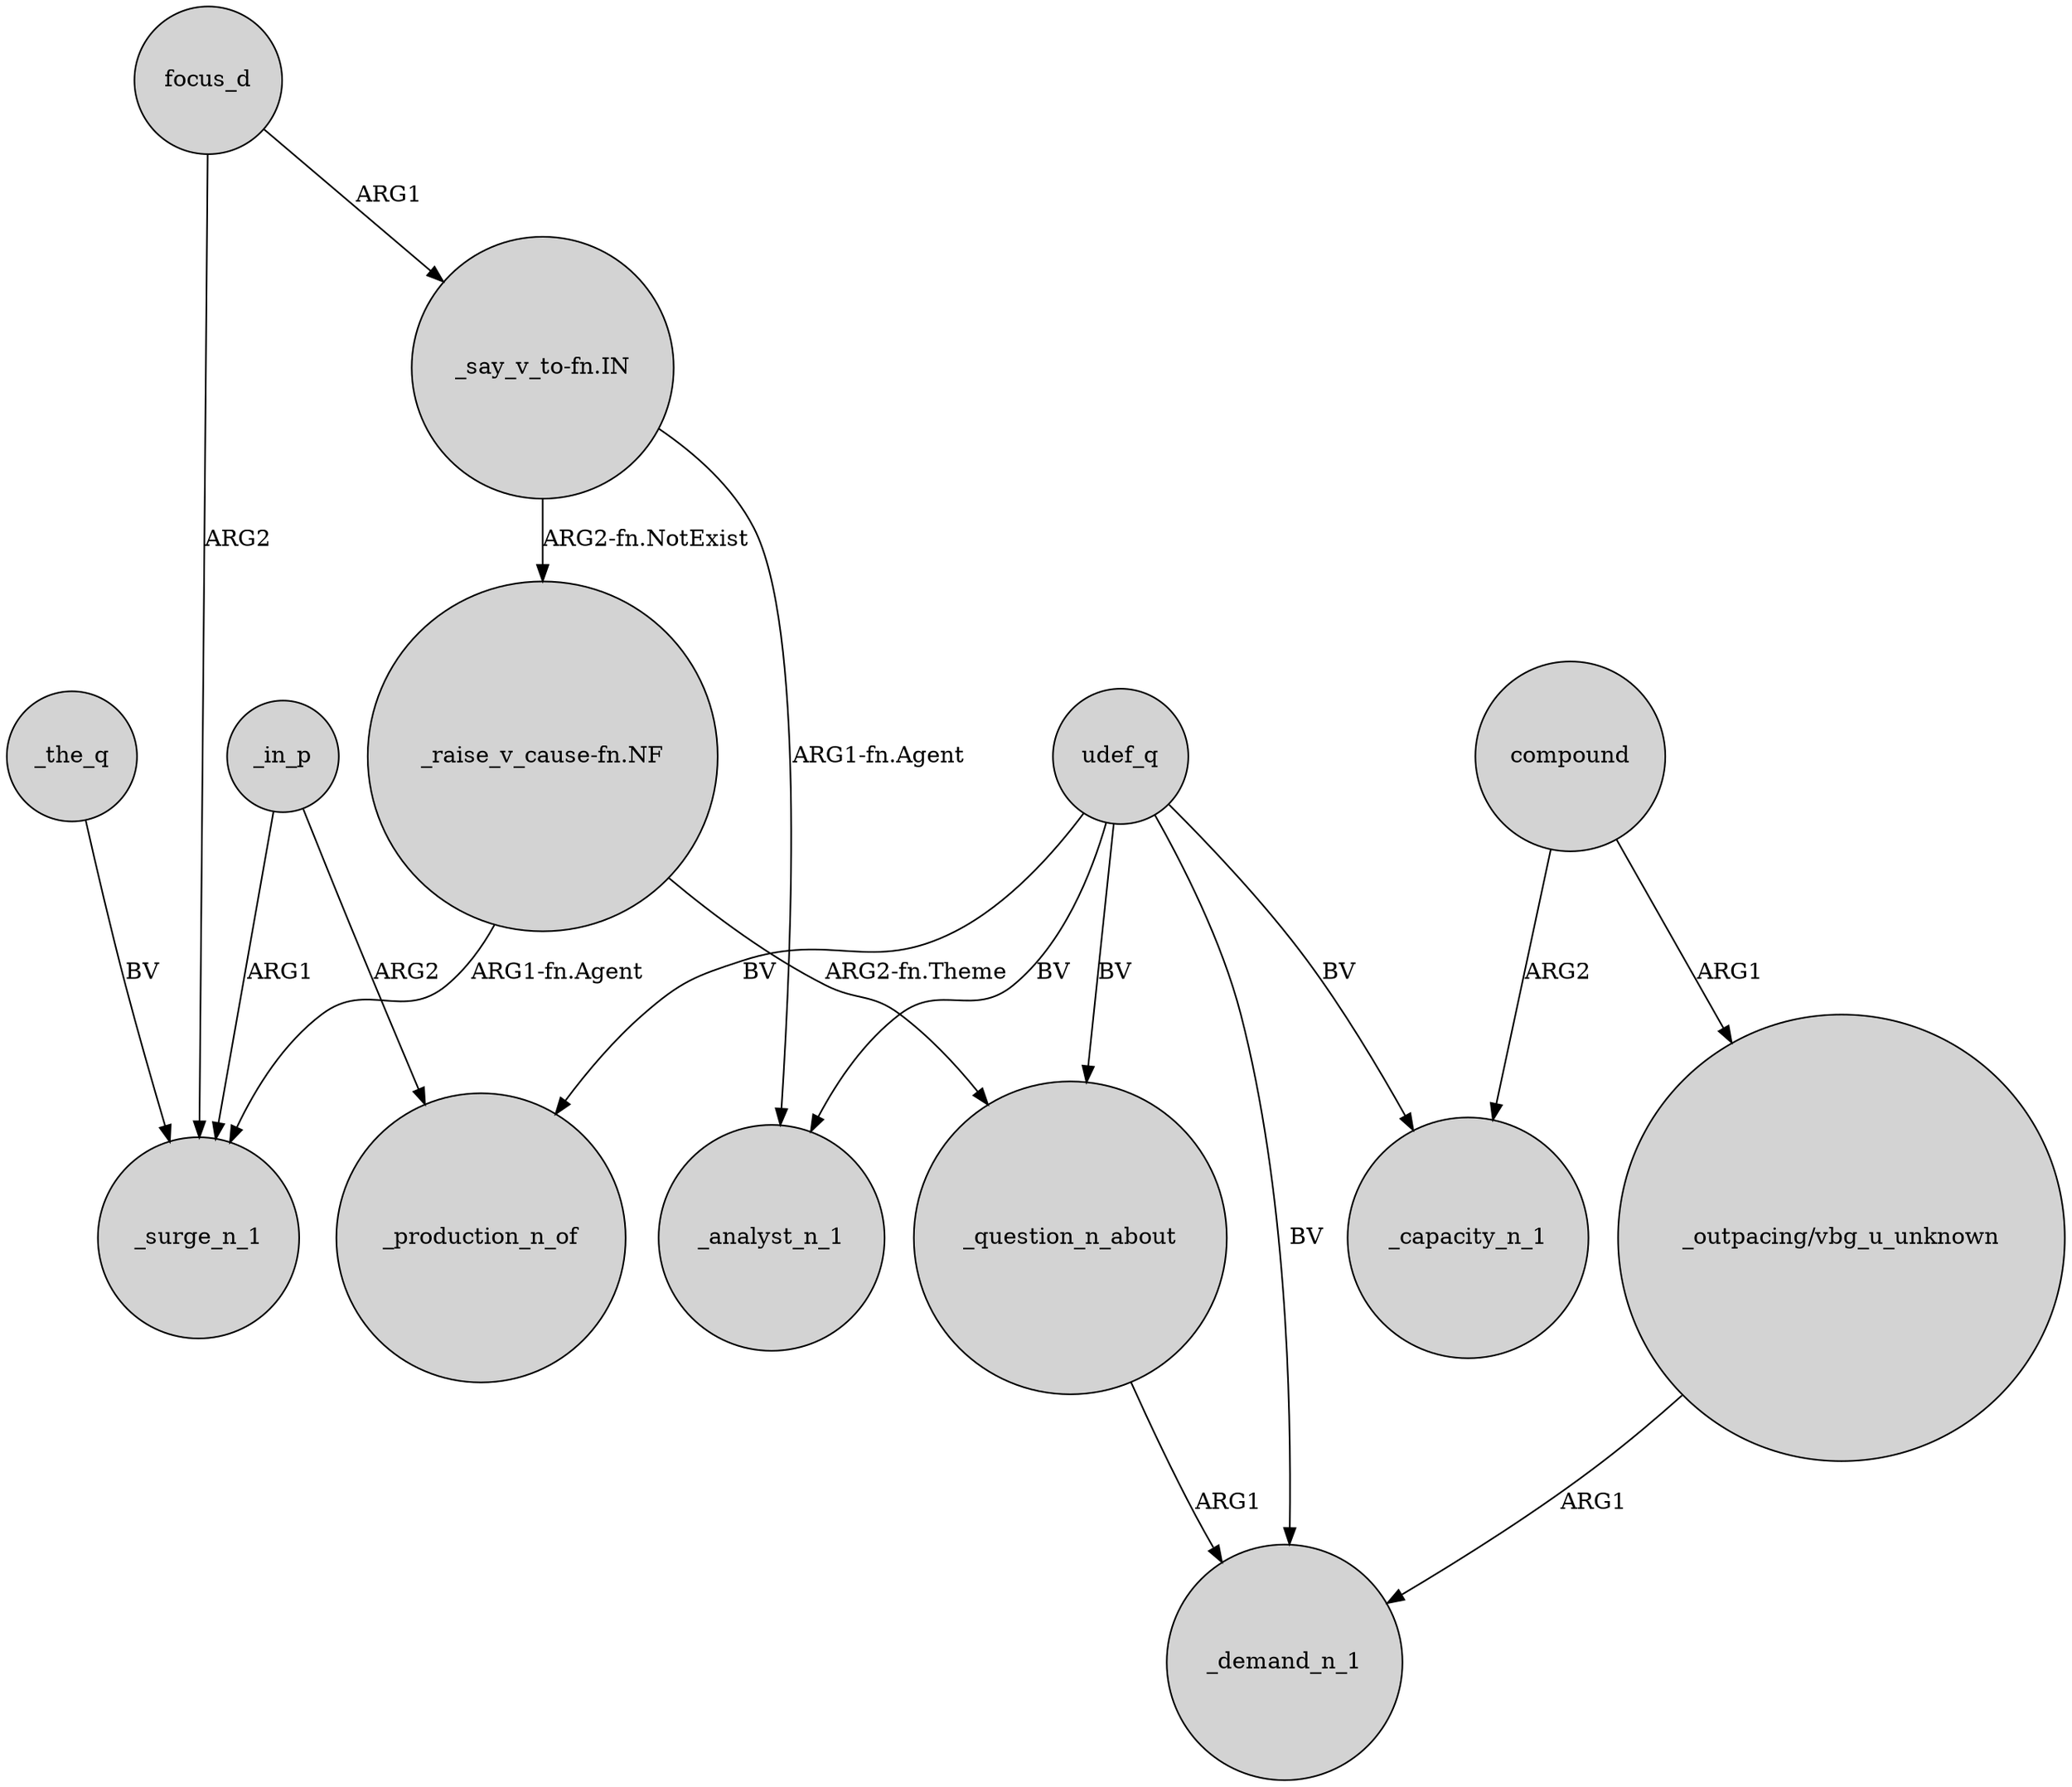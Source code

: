 digraph {
	node [shape=circle style=filled]
	focus_d -> _surge_n_1 [label=ARG2]
	udef_q -> _production_n_of [label=BV]
	udef_q -> _question_n_about [label=BV]
	_question_n_about -> _demand_n_1 [label=ARG1]
	"_say_v_to-fn.IN" -> "_raise_v_cause-fn.NF" [label="ARG2-fn.NotExist"]
	udef_q -> _analyst_n_1 [label=BV]
	"_raise_v_cause-fn.NF" -> _question_n_about [label="ARG2-fn.Theme"]
	_in_p -> _surge_n_1 [label=ARG1]
	"_say_v_to-fn.IN" -> _analyst_n_1 [label="ARG1-fn.Agent"]
	"_outpacing/vbg_u_unknown" -> _demand_n_1 [label=ARG1]
	"_raise_v_cause-fn.NF" -> _surge_n_1 [label="ARG1-fn.Agent"]
	udef_q -> _demand_n_1 [label=BV]
	_the_q -> _surge_n_1 [label=BV]
	_in_p -> _production_n_of [label=ARG2]
	compound -> _capacity_n_1 [label=ARG2]
	udef_q -> _capacity_n_1 [label=BV]
	focus_d -> "_say_v_to-fn.IN" [label=ARG1]
	compound -> "_outpacing/vbg_u_unknown" [label=ARG1]
}
